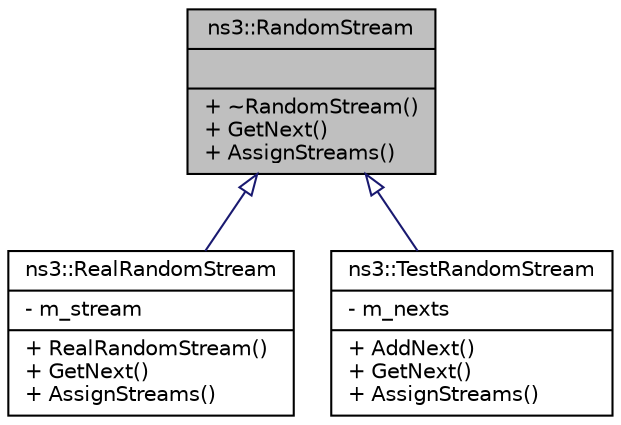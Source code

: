 digraph "ns3::RandomStream"
{
  edge [fontname="Helvetica",fontsize="10",labelfontname="Helvetica",labelfontsize="10"];
  node [fontname="Helvetica",fontsize="10",shape=record];
  Node1 [label="{ns3::RandomStream\n||+ ~RandomStream()\l+ GetNext()\l+ AssignStreams()\l}",height=0.2,width=0.4,color="black", fillcolor="grey75", style="filled", fontcolor="black"];
  Node1 -> Node2 [dir="back",color="midnightblue",fontsize="10",style="solid",arrowtail="onormal"];
  Node2 [label="{ns3::RealRandomStream\n|- m_stream\l|+ RealRandomStream()\l+ GetNext()\l+ AssignStreams()\l}",height=0.2,width=0.4,color="black", fillcolor="white", style="filled",URL="$d7/db9/classns3_1_1RealRandomStream.html"];
  Node1 -> Node3 [dir="back",color="midnightblue",fontsize="10",style="solid",arrowtail="onormal"];
  Node3 [label="{ns3::TestRandomStream\n|- m_nexts\l|+ AddNext()\l+ GetNext()\l+ AssignStreams()\l}",height=0.2,width=0.4,color="black", fillcolor="white", style="filled",URL="$dd/db6/classns3_1_1TestRandomStream.html"];
}
